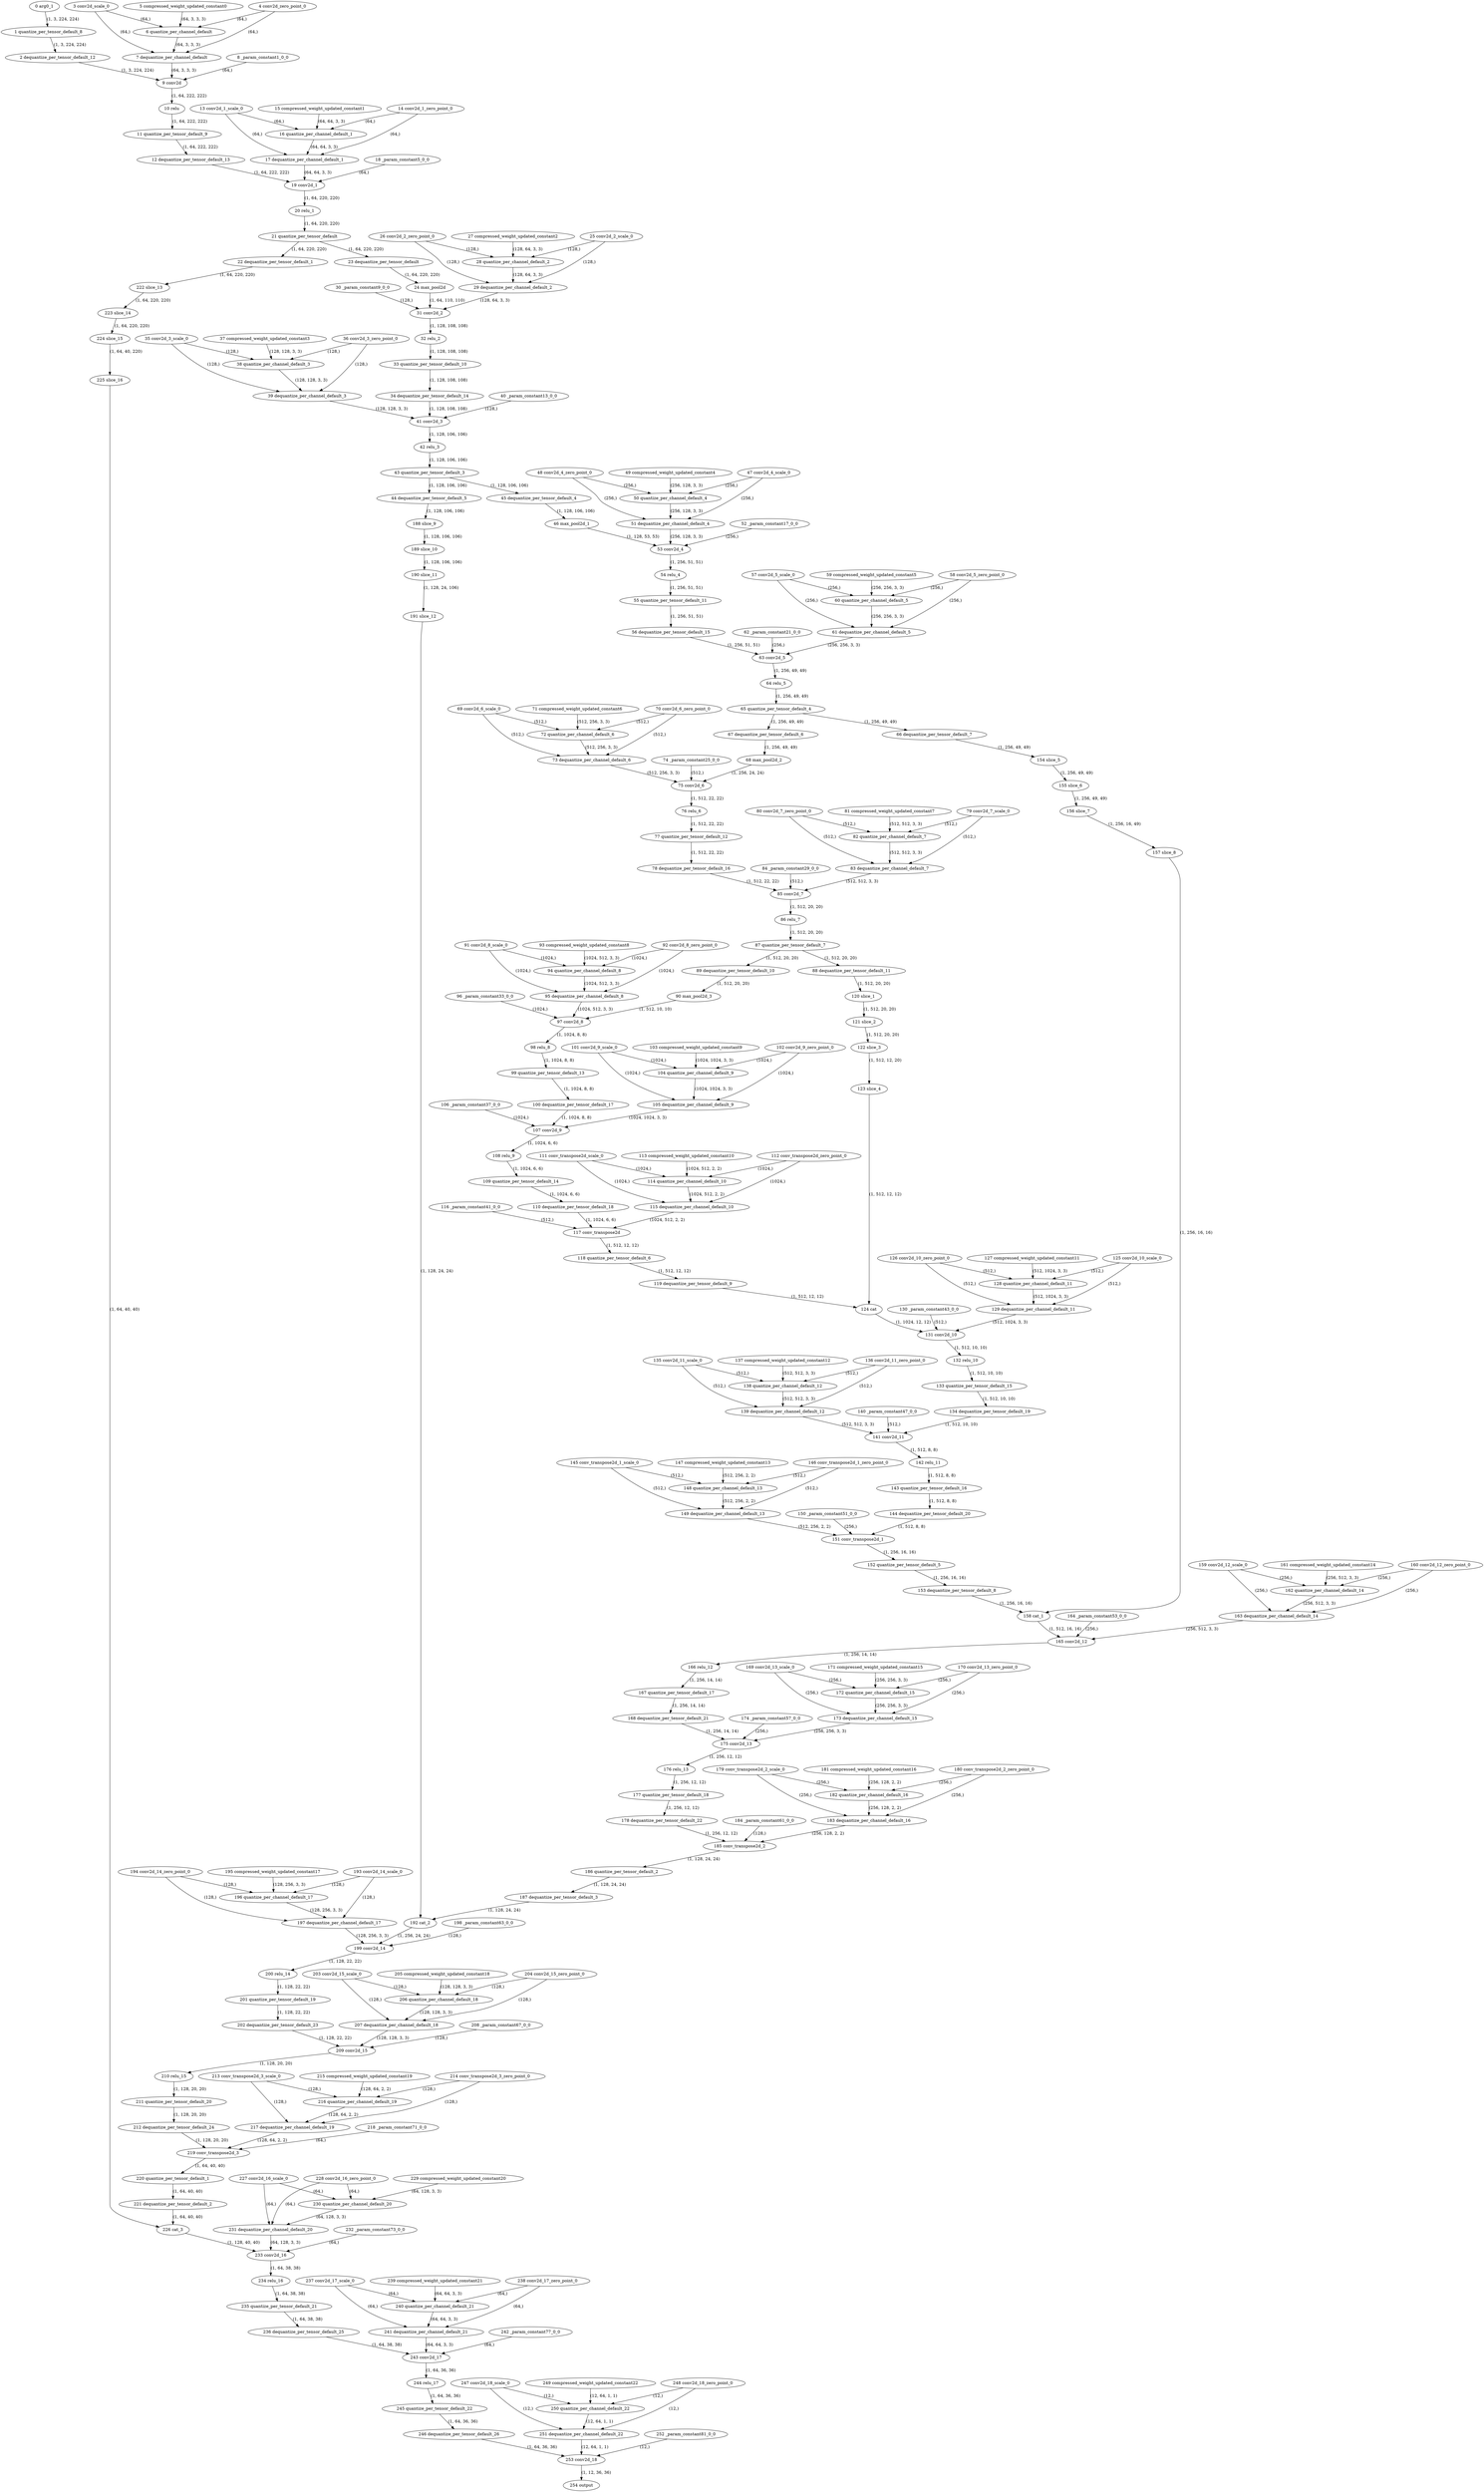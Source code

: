 strict digraph  {
"0 arg0_1" [id=0, type=input];
"1 quantize_per_tensor_default_8" [id=1, type=quantize_per_tensor];
"2 dequantize_per_tensor_default_12" [id=2, type=dequantize_per_tensor];
"3 conv2d_scale_0" [id=3, type=get_attr];
"4 conv2d_zero_point_0" [id=4, type=get_attr];
"5 compressed_weight_updated_constant0" [id=5, type=get_attr];
"6 quantize_per_channel_default" [id=6, type=quantize_per_channel];
"7 dequantize_per_channel_default" [id=7, type=dequantize_per_channel];
"8 _param_constant1_0_0" [id=8, type=get_attr];
"9 conv2d" [id=9, type=conv2d];
"10 relu" [id=10, type=relu];
"11 quantize_per_tensor_default_9" [id=11, type=quantize_per_tensor];
"12 dequantize_per_tensor_default_13" [id=12, type=dequantize_per_tensor];
"13 conv2d_1_scale_0" [id=13, type=get_attr];
"14 conv2d_1_zero_point_0" [id=14, type=get_attr];
"15 compressed_weight_updated_constant1" [id=15, type=get_attr];
"16 quantize_per_channel_default_1" [id=16, type=quantize_per_channel];
"17 dequantize_per_channel_default_1" [id=17, type=dequantize_per_channel];
"18 _param_constant5_0_0" [id=18, type=get_attr];
"19 conv2d_1" [id=19, type=conv2d];
"20 relu_1" [id=20, type=relu];
"21 quantize_per_tensor_default" [id=21, type=quantize_per_tensor];
"22 dequantize_per_tensor_default_1" [id=22, type=dequantize_per_tensor];
"23 dequantize_per_tensor_default" [id=23, type=dequantize_per_tensor];
"24 max_pool2d" [id=24, type=max_pool2d];
"25 conv2d_2_scale_0" [id=25, type=get_attr];
"26 conv2d_2_zero_point_0" [id=26, type=get_attr];
"27 compressed_weight_updated_constant2" [id=27, type=get_attr];
"28 quantize_per_channel_default_2" [id=28, type=quantize_per_channel];
"29 dequantize_per_channel_default_2" [id=29, type=dequantize_per_channel];
"30 _param_constant9_0_0" [id=30, type=get_attr];
"31 conv2d_2" [id=31, type=conv2d];
"32 relu_2" [id=32, type=relu];
"33 quantize_per_tensor_default_10" [id=33, type=quantize_per_tensor];
"34 dequantize_per_tensor_default_14" [id=34, type=dequantize_per_tensor];
"35 conv2d_3_scale_0" [id=35, type=get_attr];
"36 conv2d_3_zero_point_0" [id=36, type=get_attr];
"37 compressed_weight_updated_constant3" [id=37, type=get_attr];
"38 quantize_per_channel_default_3" [id=38, type=quantize_per_channel];
"39 dequantize_per_channel_default_3" [id=39, type=dequantize_per_channel];
"40 _param_constant13_0_0" [id=40, type=get_attr];
"41 conv2d_3" [id=41, type=conv2d];
"42 relu_3" [id=42, type=relu];
"43 quantize_per_tensor_default_3" [id=43, type=quantize_per_tensor];
"44 dequantize_per_tensor_default_5" [id=44, type=dequantize_per_tensor];
"45 dequantize_per_tensor_default_4" [id=45, type=dequantize_per_tensor];
"46 max_pool2d_1" [id=46, type=max_pool2d];
"47 conv2d_4_scale_0" [id=47, type=get_attr];
"48 conv2d_4_zero_point_0" [id=48, type=get_attr];
"49 compressed_weight_updated_constant4" [id=49, type=get_attr];
"50 quantize_per_channel_default_4" [id=50, type=quantize_per_channel];
"51 dequantize_per_channel_default_4" [id=51, type=dequantize_per_channel];
"52 _param_constant17_0_0" [id=52, type=get_attr];
"53 conv2d_4" [id=53, type=conv2d];
"54 relu_4" [id=54, type=relu];
"55 quantize_per_tensor_default_11" [id=55, type=quantize_per_tensor];
"56 dequantize_per_tensor_default_15" [id=56, type=dequantize_per_tensor];
"57 conv2d_5_scale_0" [id=57, type=get_attr];
"58 conv2d_5_zero_point_0" [id=58, type=get_attr];
"59 compressed_weight_updated_constant5" [id=59, type=get_attr];
"60 quantize_per_channel_default_5" [id=60, type=quantize_per_channel];
"61 dequantize_per_channel_default_5" [id=61, type=dequantize_per_channel];
"62 _param_constant21_0_0" [id=62, type=get_attr];
"63 conv2d_5" [id=63, type=conv2d];
"64 relu_5" [id=64, type=relu];
"65 quantize_per_tensor_default_4" [id=65, type=quantize_per_tensor];
"66 dequantize_per_tensor_default_7" [id=66, type=dequantize_per_tensor];
"67 dequantize_per_tensor_default_6" [id=67, type=dequantize_per_tensor];
"68 max_pool2d_2" [id=68, type=max_pool2d];
"69 conv2d_6_scale_0" [id=69, type=get_attr];
"70 conv2d_6_zero_point_0" [id=70, type=get_attr];
"71 compressed_weight_updated_constant6" [id=71, type=get_attr];
"72 quantize_per_channel_default_6" [id=72, type=quantize_per_channel];
"73 dequantize_per_channel_default_6" [id=73, type=dequantize_per_channel];
"74 _param_constant25_0_0" [id=74, type=get_attr];
"75 conv2d_6" [id=75, type=conv2d];
"76 relu_6" [id=76, type=relu];
"77 quantize_per_tensor_default_12" [id=77, type=quantize_per_tensor];
"78 dequantize_per_tensor_default_16" [id=78, type=dequantize_per_tensor];
"79 conv2d_7_scale_0" [id=79, type=get_attr];
"80 conv2d_7_zero_point_0" [id=80, type=get_attr];
"81 compressed_weight_updated_constant7" [id=81, type=get_attr];
"82 quantize_per_channel_default_7" [id=82, type=quantize_per_channel];
"83 dequantize_per_channel_default_7" [id=83, type=dequantize_per_channel];
"84 _param_constant29_0_0" [id=84, type=get_attr];
"85 conv2d_7" [id=85, type=conv2d];
"86 relu_7" [id=86, type=relu];
"87 quantize_per_tensor_default_7" [id=87, type=quantize_per_tensor];
"88 dequantize_per_tensor_default_11" [id=88, type=dequantize_per_tensor];
"89 dequantize_per_tensor_default_10" [id=89, type=dequantize_per_tensor];
"90 max_pool2d_3" [id=90, type=max_pool2d];
"91 conv2d_8_scale_0" [id=91, type=get_attr];
"92 conv2d_8_zero_point_0" [id=92, type=get_attr];
"93 compressed_weight_updated_constant8" [id=93, type=get_attr];
"94 quantize_per_channel_default_8" [id=94, type=quantize_per_channel];
"95 dequantize_per_channel_default_8" [id=95, type=dequantize_per_channel];
"96 _param_constant33_0_0" [id=96, type=get_attr];
"97 conv2d_8" [id=97, type=conv2d];
"98 relu_8" [id=98, type=relu];
"99 quantize_per_tensor_default_13" [id=99, type=quantize_per_tensor];
"100 dequantize_per_tensor_default_17" [id=100, type=dequantize_per_tensor];
"101 conv2d_9_scale_0" [id=101, type=get_attr];
"102 conv2d_9_zero_point_0" [id=102, type=get_attr];
"103 compressed_weight_updated_constant9" [id=103, type=get_attr];
"104 quantize_per_channel_default_9" [id=104, type=quantize_per_channel];
"105 dequantize_per_channel_default_9" [id=105, type=dequantize_per_channel];
"106 _param_constant37_0_0" [id=106, type=get_attr];
"107 conv2d_9" [id=107, type=conv2d];
"108 relu_9" [id=108, type=relu];
"109 quantize_per_tensor_default_14" [id=109, type=quantize_per_tensor];
"110 dequantize_per_tensor_default_18" [id=110, type=dequantize_per_tensor];
"111 conv_transpose2d_scale_0" [id=111, type=get_attr];
"112 conv_transpose2d_zero_point_0" [id=112, type=get_attr];
"113 compressed_weight_updated_constant10" [id=113, type=get_attr];
"114 quantize_per_channel_default_10" [id=114, type=quantize_per_channel];
"115 dequantize_per_channel_default_10" [id=115, type=dequantize_per_channel];
"116 _param_constant41_0_0" [id=116, type=get_attr];
"117 conv_transpose2d" [id=117, type=conv_transpose2d];
"118 quantize_per_tensor_default_6" [id=118, type=quantize_per_tensor];
"119 dequantize_per_tensor_default_9" [id=119, type=dequantize_per_tensor];
"120 slice_1" [id=120, type=slice];
"121 slice_2" [id=121, type=slice];
"122 slice_3" [id=122, type=slice];
"123 slice_4" [id=123, type=slice];
"124 cat" [id=124, type=cat];
"125 conv2d_10_scale_0" [id=125, type=get_attr];
"126 conv2d_10_zero_point_0" [id=126, type=get_attr];
"127 compressed_weight_updated_constant11" [id=127, type=get_attr];
"128 quantize_per_channel_default_11" [id=128, type=quantize_per_channel];
"129 dequantize_per_channel_default_11" [id=129, type=dequantize_per_channel];
"130 _param_constant43_0_0" [id=130, type=get_attr];
"131 conv2d_10" [id=131, type=conv2d];
"132 relu_10" [id=132, type=relu];
"133 quantize_per_tensor_default_15" [id=133, type=quantize_per_tensor];
"134 dequantize_per_tensor_default_19" [id=134, type=dequantize_per_tensor];
"135 conv2d_11_scale_0" [id=135, type=get_attr];
"136 conv2d_11_zero_point_0" [id=136, type=get_attr];
"137 compressed_weight_updated_constant12" [id=137, type=get_attr];
"138 quantize_per_channel_default_12" [id=138, type=quantize_per_channel];
"139 dequantize_per_channel_default_12" [id=139, type=dequantize_per_channel];
"140 _param_constant47_0_0" [id=140, type=get_attr];
"141 conv2d_11" [id=141, type=conv2d];
"142 relu_11" [id=142, type=relu];
"143 quantize_per_tensor_default_16" [id=143, type=quantize_per_tensor];
"144 dequantize_per_tensor_default_20" [id=144, type=dequantize_per_tensor];
"145 conv_transpose2d_1_scale_0" [id=145, type=get_attr];
"146 conv_transpose2d_1_zero_point_0" [id=146, type=get_attr];
"147 compressed_weight_updated_constant13" [id=147, type=get_attr];
"148 quantize_per_channel_default_13" [id=148, type=quantize_per_channel];
"149 dequantize_per_channel_default_13" [id=149, type=dequantize_per_channel];
"150 _param_constant51_0_0" [id=150, type=get_attr];
"151 conv_transpose2d_1" [id=151, type=conv_transpose2d];
"152 quantize_per_tensor_default_5" [id=152, type=quantize_per_tensor];
"153 dequantize_per_tensor_default_8" [id=153, type=dequantize_per_tensor];
"154 slice_5" [id=154, type=slice];
"155 slice_6" [id=155, type=slice];
"156 slice_7" [id=156, type=slice];
"157 slice_8" [id=157, type=slice];
"158 cat_1" [id=158, type=cat];
"159 conv2d_12_scale_0" [id=159, type=get_attr];
"160 conv2d_12_zero_point_0" [id=160, type=get_attr];
"161 compressed_weight_updated_constant14" [id=161, type=get_attr];
"162 quantize_per_channel_default_14" [id=162, type=quantize_per_channel];
"163 dequantize_per_channel_default_14" [id=163, type=dequantize_per_channel];
"164 _param_constant53_0_0" [id=164, type=get_attr];
"165 conv2d_12" [id=165, type=conv2d];
"166 relu_12" [id=166, type=relu];
"167 quantize_per_tensor_default_17" [id=167, type=quantize_per_tensor];
"168 dequantize_per_tensor_default_21" [id=168, type=dequantize_per_tensor];
"169 conv2d_13_scale_0" [id=169, type=get_attr];
"170 conv2d_13_zero_point_0" [id=170, type=get_attr];
"171 compressed_weight_updated_constant15" [id=171, type=get_attr];
"172 quantize_per_channel_default_15" [id=172, type=quantize_per_channel];
"173 dequantize_per_channel_default_15" [id=173, type=dequantize_per_channel];
"174 _param_constant57_0_0" [id=174, type=get_attr];
"175 conv2d_13" [id=175, type=conv2d];
"176 relu_13" [id=176, type=relu];
"177 quantize_per_tensor_default_18" [id=177, type=quantize_per_tensor];
"178 dequantize_per_tensor_default_22" [id=178, type=dequantize_per_tensor];
"179 conv_transpose2d_2_scale_0" [id=179, type=get_attr];
"180 conv_transpose2d_2_zero_point_0" [id=180, type=get_attr];
"181 compressed_weight_updated_constant16" [id=181, type=get_attr];
"182 quantize_per_channel_default_16" [id=182, type=quantize_per_channel];
"183 dequantize_per_channel_default_16" [id=183, type=dequantize_per_channel];
"184 _param_constant61_0_0" [id=184, type=get_attr];
"185 conv_transpose2d_2" [id=185, type=conv_transpose2d];
"186 quantize_per_tensor_default_2" [id=186, type=quantize_per_tensor];
"187 dequantize_per_tensor_default_3" [id=187, type=dequantize_per_tensor];
"188 slice_9" [id=188, type=slice];
"189 slice_10" [id=189, type=slice];
"190 slice_11" [id=190, type=slice];
"191 slice_12" [id=191, type=slice];
"192 cat_2" [id=192, type=cat];
"193 conv2d_14_scale_0" [id=193, type=get_attr];
"194 conv2d_14_zero_point_0" [id=194, type=get_attr];
"195 compressed_weight_updated_constant17" [id=195, type=get_attr];
"196 quantize_per_channel_default_17" [id=196, type=quantize_per_channel];
"197 dequantize_per_channel_default_17" [id=197, type=dequantize_per_channel];
"198 _param_constant63_0_0" [id=198, type=get_attr];
"199 conv2d_14" [id=199, type=conv2d];
"200 relu_14" [id=200, type=relu];
"201 quantize_per_tensor_default_19" [id=201, type=quantize_per_tensor];
"202 dequantize_per_tensor_default_23" [id=202, type=dequantize_per_tensor];
"203 conv2d_15_scale_0" [id=203, type=get_attr];
"204 conv2d_15_zero_point_0" [id=204, type=get_attr];
"205 compressed_weight_updated_constant18" [id=205, type=get_attr];
"206 quantize_per_channel_default_18" [id=206, type=quantize_per_channel];
"207 dequantize_per_channel_default_18" [id=207, type=dequantize_per_channel];
"208 _param_constant67_0_0" [id=208, type=get_attr];
"209 conv2d_15" [id=209, type=conv2d];
"210 relu_15" [id=210, type=relu];
"211 quantize_per_tensor_default_20" [id=211, type=quantize_per_tensor];
"212 dequantize_per_tensor_default_24" [id=212, type=dequantize_per_tensor];
"213 conv_transpose2d_3_scale_0" [id=213, type=get_attr];
"214 conv_transpose2d_3_zero_point_0" [id=214, type=get_attr];
"215 compressed_weight_updated_constant19" [id=215, type=get_attr];
"216 quantize_per_channel_default_19" [id=216, type=quantize_per_channel];
"217 dequantize_per_channel_default_19" [id=217, type=dequantize_per_channel];
"218 _param_constant71_0_0" [id=218, type=get_attr];
"219 conv_transpose2d_3" [id=219, type=conv_transpose2d];
"220 quantize_per_tensor_default_1" [id=220, type=quantize_per_tensor];
"221 dequantize_per_tensor_default_2" [id=221, type=dequantize_per_tensor];
"222 slice_13" [id=222, type=slice];
"223 slice_14" [id=223, type=slice];
"224 slice_15" [id=224, type=slice];
"225 slice_16" [id=225, type=slice];
"226 cat_3" [id=226, type=cat];
"227 conv2d_16_scale_0" [id=227, type=get_attr];
"228 conv2d_16_zero_point_0" [id=228, type=get_attr];
"229 compressed_weight_updated_constant20" [id=229, type=get_attr];
"230 quantize_per_channel_default_20" [id=230, type=quantize_per_channel];
"231 dequantize_per_channel_default_20" [id=231, type=dequantize_per_channel];
"232 _param_constant73_0_0" [id=232, type=get_attr];
"233 conv2d_16" [id=233, type=conv2d];
"234 relu_16" [id=234, type=relu];
"235 quantize_per_tensor_default_21" [id=235, type=quantize_per_tensor];
"236 dequantize_per_tensor_default_25" [id=236, type=dequantize_per_tensor];
"237 conv2d_17_scale_0" [id=237, type=get_attr];
"238 conv2d_17_zero_point_0" [id=238, type=get_attr];
"239 compressed_weight_updated_constant21" [id=239, type=get_attr];
"240 quantize_per_channel_default_21" [id=240, type=quantize_per_channel];
"241 dequantize_per_channel_default_21" [id=241, type=dequantize_per_channel];
"242 _param_constant77_0_0" [id=242, type=get_attr];
"243 conv2d_17" [id=243, type=conv2d];
"244 relu_17" [id=244, type=relu];
"245 quantize_per_tensor_default_22" [id=245, type=quantize_per_tensor];
"246 dequantize_per_tensor_default_26" [id=246, type=dequantize_per_tensor];
"247 conv2d_18_scale_0" [id=247, type=get_attr];
"248 conv2d_18_zero_point_0" [id=248, type=get_attr];
"249 compressed_weight_updated_constant22" [id=249, type=get_attr];
"250 quantize_per_channel_default_22" [id=250, type=quantize_per_channel];
"251 dequantize_per_channel_default_22" [id=251, type=dequantize_per_channel];
"252 _param_constant81_0_0" [id=252, type=get_attr];
"253 conv2d_18" [id=253, type=conv2d];
"254 output" [id=254, type=output];
"0 arg0_1" -> "1 quantize_per_tensor_default_8"  [label="(1, 3, 224, 224)", style=solid];
"1 quantize_per_tensor_default_8" -> "2 dequantize_per_tensor_default_12"  [label="(1, 3, 224, 224)", style=solid];
"2 dequantize_per_tensor_default_12" -> "9 conv2d"  [label="(1, 3, 224, 224)", style=solid];
"3 conv2d_scale_0" -> "6 quantize_per_channel_default"  [label="(64,)", style=solid];
"3 conv2d_scale_0" -> "7 dequantize_per_channel_default"  [label="(64,)", style=solid];
"4 conv2d_zero_point_0" -> "6 quantize_per_channel_default"  [label="(64,)", style=solid];
"4 conv2d_zero_point_0" -> "7 dequantize_per_channel_default"  [label="(64,)", style=solid];
"5 compressed_weight_updated_constant0" -> "6 quantize_per_channel_default"  [label="(64, 3, 3, 3)", style=solid];
"6 quantize_per_channel_default" -> "7 dequantize_per_channel_default"  [label="(64, 3, 3, 3)", style=solid];
"7 dequantize_per_channel_default" -> "9 conv2d"  [label="(64, 3, 3, 3)", style=solid];
"8 _param_constant1_0_0" -> "9 conv2d"  [label="(64,)", style=solid];
"9 conv2d" -> "10 relu"  [label="(1, 64, 222, 222)", style=solid];
"10 relu" -> "11 quantize_per_tensor_default_9"  [label="(1, 64, 222, 222)", style=solid];
"11 quantize_per_tensor_default_9" -> "12 dequantize_per_tensor_default_13"  [label="(1, 64, 222, 222)", style=solid];
"12 dequantize_per_tensor_default_13" -> "19 conv2d_1"  [label="(1, 64, 222, 222)", style=solid];
"13 conv2d_1_scale_0" -> "16 quantize_per_channel_default_1"  [label="(64,)", style=solid];
"13 conv2d_1_scale_0" -> "17 dequantize_per_channel_default_1"  [label="(64,)", style=solid];
"14 conv2d_1_zero_point_0" -> "16 quantize_per_channel_default_1"  [label="(64,)", style=solid];
"14 conv2d_1_zero_point_0" -> "17 dequantize_per_channel_default_1"  [label="(64,)", style=solid];
"15 compressed_weight_updated_constant1" -> "16 quantize_per_channel_default_1"  [label="(64, 64, 3, 3)", style=solid];
"16 quantize_per_channel_default_1" -> "17 dequantize_per_channel_default_1"  [label="(64, 64, 3, 3)", style=solid];
"17 dequantize_per_channel_default_1" -> "19 conv2d_1"  [label="(64, 64, 3, 3)", style=solid];
"18 _param_constant5_0_0" -> "19 conv2d_1"  [label="(64,)", style=solid];
"19 conv2d_1" -> "20 relu_1"  [label="(1, 64, 220, 220)", style=solid];
"20 relu_1" -> "21 quantize_per_tensor_default"  [label="(1, 64, 220, 220)", style=solid];
"21 quantize_per_tensor_default" -> "22 dequantize_per_tensor_default_1"  [label="(1, 64, 220, 220)", style=solid];
"21 quantize_per_tensor_default" -> "23 dequantize_per_tensor_default"  [label="(1, 64, 220, 220)", style=solid];
"22 dequantize_per_tensor_default_1" -> "222 slice_13"  [label="(1, 64, 220, 220)", style=solid];
"23 dequantize_per_tensor_default" -> "24 max_pool2d"  [label="(1, 64, 220, 220)", style=solid];
"24 max_pool2d" -> "31 conv2d_2"  [label="(1, 64, 110, 110)", style=solid];
"25 conv2d_2_scale_0" -> "28 quantize_per_channel_default_2"  [label="(128,)", style=solid];
"25 conv2d_2_scale_0" -> "29 dequantize_per_channel_default_2"  [label="(128,)", style=solid];
"26 conv2d_2_zero_point_0" -> "28 quantize_per_channel_default_2"  [label="(128,)", style=solid];
"26 conv2d_2_zero_point_0" -> "29 dequantize_per_channel_default_2"  [label="(128,)", style=solid];
"27 compressed_weight_updated_constant2" -> "28 quantize_per_channel_default_2"  [label="(128, 64, 3, 3)", style=solid];
"28 quantize_per_channel_default_2" -> "29 dequantize_per_channel_default_2"  [label="(128, 64, 3, 3)", style=solid];
"29 dequantize_per_channel_default_2" -> "31 conv2d_2"  [label="(128, 64, 3, 3)", style=solid];
"30 _param_constant9_0_0" -> "31 conv2d_2"  [label="(128,)", style=solid];
"31 conv2d_2" -> "32 relu_2"  [label="(1, 128, 108, 108)", style=solid];
"32 relu_2" -> "33 quantize_per_tensor_default_10"  [label="(1, 128, 108, 108)", style=solid];
"33 quantize_per_tensor_default_10" -> "34 dequantize_per_tensor_default_14"  [label="(1, 128, 108, 108)", style=solid];
"34 dequantize_per_tensor_default_14" -> "41 conv2d_3"  [label="(1, 128, 108, 108)", style=solid];
"35 conv2d_3_scale_0" -> "38 quantize_per_channel_default_3"  [label="(128,)", style=solid];
"35 conv2d_3_scale_0" -> "39 dequantize_per_channel_default_3"  [label="(128,)", style=solid];
"36 conv2d_3_zero_point_0" -> "38 quantize_per_channel_default_3"  [label="(128,)", style=solid];
"36 conv2d_3_zero_point_0" -> "39 dequantize_per_channel_default_3"  [label="(128,)", style=solid];
"37 compressed_weight_updated_constant3" -> "38 quantize_per_channel_default_3"  [label="(128, 128, 3, 3)", style=solid];
"38 quantize_per_channel_default_3" -> "39 dequantize_per_channel_default_3"  [label="(128, 128, 3, 3)", style=solid];
"39 dequantize_per_channel_default_3" -> "41 conv2d_3"  [label="(128, 128, 3, 3)", style=solid];
"40 _param_constant13_0_0" -> "41 conv2d_3"  [label="(128,)", style=solid];
"41 conv2d_3" -> "42 relu_3"  [label="(1, 128, 106, 106)", style=solid];
"42 relu_3" -> "43 quantize_per_tensor_default_3"  [label="(1, 128, 106, 106)", style=solid];
"43 quantize_per_tensor_default_3" -> "44 dequantize_per_tensor_default_5"  [label="(1, 128, 106, 106)", style=solid];
"43 quantize_per_tensor_default_3" -> "45 dequantize_per_tensor_default_4"  [label="(1, 128, 106, 106)", style=solid];
"44 dequantize_per_tensor_default_5" -> "188 slice_9"  [label="(1, 128, 106, 106)", style=solid];
"45 dequantize_per_tensor_default_4" -> "46 max_pool2d_1"  [label="(1, 128, 106, 106)", style=solid];
"46 max_pool2d_1" -> "53 conv2d_4"  [label="(1, 128, 53, 53)", style=solid];
"47 conv2d_4_scale_0" -> "50 quantize_per_channel_default_4"  [label="(256,)", style=solid];
"47 conv2d_4_scale_0" -> "51 dequantize_per_channel_default_4"  [label="(256,)", style=solid];
"48 conv2d_4_zero_point_0" -> "50 quantize_per_channel_default_4"  [label="(256,)", style=solid];
"48 conv2d_4_zero_point_0" -> "51 dequantize_per_channel_default_4"  [label="(256,)", style=solid];
"49 compressed_weight_updated_constant4" -> "50 quantize_per_channel_default_4"  [label="(256, 128, 3, 3)", style=solid];
"50 quantize_per_channel_default_4" -> "51 dequantize_per_channel_default_4"  [label="(256, 128, 3, 3)", style=solid];
"51 dequantize_per_channel_default_4" -> "53 conv2d_4"  [label="(256, 128, 3, 3)", style=solid];
"52 _param_constant17_0_0" -> "53 conv2d_4"  [label="(256,)", style=solid];
"53 conv2d_4" -> "54 relu_4"  [label="(1, 256, 51, 51)", style=solid];
"54 relu_4" -> "55 quantize_per_tensor_default_11"  [label="(1, 256, 51, 51)", style=solid];
"55 quantize_per_tensor_default_11" -> "56 dequantize_per_tensor_default_15"  [label="(1, 256, 51, 51)", style=solid];
"56 dequantize_per_tensor_default_15" -> "63 conv2d_5"  [label="(1, 256, 51, 51)", style=solid];
"57 conv2d_5_scale_0" -> "60 quantize_per_channel_default_5"  [label="(256,)", style=solid];
"57 conv2d_5_scale_0" -> "61 dequantize_per_channel_default_5"  [label="(256,)", style=solid];
"58 conv2d_5_zero_point_0" -> "60 quantize_per_channel_default_5"  [label="(256,)", style=solid];
"58 conv2d_5_zero_point_0" -> "61 dequantize_per_channel_default_5"  [label="(256,)", style=solid];
"59 compressed_weight_updated_constant5" -> "60 quantize_per_channel_default_5"  [label="(256, 256, 3, 3)", style=solid];
"60 quantize_per_channel_default_5" -> "61 dequantize_per_channel_default_5"  [label="(256, 256, 3, 3)", style=solid];
"61 dequantize_per_channel_default_5" -> "63 conv2d_5"  [label="(256, 256, 3, 3)", style=solid];
"62 _param_constant21_0_0" -> "63 conv2d_5"  [label="(256,)", style=solid];
"63 conv2d_5" -> "64 relu_5"  [label="(1, 256, 49, 49)", style=solid];
"64 relu_5" -> "65 quantize_per_tensor_default_4"  [label="(1, 256, 49, 49)", style=solid];
"65 quantize_per_tensor_default_4" -> "66 dequantize_per_tensor_default_7"  [label="(1, 256, 49, 49)", style=solid];
"65 quantize_per_tensor_default_4" -> "67 dequantize_per_tensor_default_6"  [label="(1, 256, 49, 49)", style=solid];
"66 dequantize_per_tensor_default_7" -> "154 slice_5"  [label="(1, 256, 49, 49)", style=solid];
"67 dequantize_per_tensor_default_6" -> "68 max_pool2d_2"  [label="(1, 256, 49, 49)", style=solid];
"68 max_pool2d_2" -> "75 conv2d_6"  [label="(1, 256, 24, 24)", style=solid];
"69 conv2d_6_scale_0" -> "72 quantize_per_channel_default_6"  [label="(512,)", style=solid];
"69 conv2d_6_scale_0" -> "73 dequantize_per_channel_default_6"  [label="(512,)", style=solid];
"70 conv2d_6_zero_point_0" -> "72 quantize_per_channel_default_6"  [label="(512,)", style=solid];
"70 conv2d_6_zero_point_0" -> "73 dequantize_per_channel_default_6"  [label="(512,)", style=solid];
"71 compressed_weight_updated_constant6" -> "72 quantize_per_channel_default_6"  [label="(512, 256, 3, 3)", style=solid];
"72 quantize_per_channel_default_6" -> "73 dequantize_per_channel_default_6"  [label="(512, 256, 3, 3)", style=solid];
"73 dequantize_per_channel_default_6" -> "75 conv2d_6"  [label="(512, 256, 3, 3)", style=solid];
"74 _param_constant25_0_0" -> "75 conv2d_6"  [label="(512,)", style=solid];
"75 conv2d_6" -> "76 relu_6"  [label="(1, 512, 22, 22)", style=solid];
"76 relu_6" -> "77 quantize_per_tensor_default_12"  [label="(1, 512, 22, 22)", style=solid];
"77 quantize_per_tensor_default_12" -> "78 dequantize_per_tensor_default_16"  [label="(1, 512, 22, 22)", style=solid];
"78 dequantize_per_tensor_default_16" -> "85 conv2d_7"  [label="(1, 512, 22, 22)", style=solid];
"79 conv2d_7_scale_0" -> "82 quantize_per_channel_default_7"  [label="(512,)", style=solid];
"79 conv2d_7_scale_0" -> "83 dequantize_per_channel_default_7"  [label="(512,)", style=solid];
"80 conv2d_7_zero_point_0" -> "82 quantize_per_channel_default_7"  [label="(512,)", style=solid];
"80 conv2d_7_zero_point_0" -> "83 dequantize_per_channel_default_7"  [label="(512,)", style=solid];
"81 compressed_weight_updated_constant7" -> "82 quantize_per_channel_default_7"  [label="(512, 512, 3, 3)", style=solid];
"82 quantize_per_channel_default_7" -> "83 dequantize_per_channel_default_7"  [label="(512, 512, 3, 3)", style=solid];
"83 dequantize_per_channel_default_7" -> "85 conv2d_7"  [label="(512, 512, 3, 3)", style=solid];
"84 _param_constant29_0_0" -> "85 conv2d_7"  [label="(512,)", style=solid];
"85 conv2d_7" -> "86 relu_7"  [label="(1, 512, 20, 20)", style=solid];
"86 relu_7" -> "87 quantize_per_tensor_default_7"  [label="(1, 512, 20, 20)", style=solid];
"87 quantize_per_tensor_default_7" -> "88 dequantize_per_tensor_default_11"  [label="(1, 512, 20, 20)", style=solid];
"87 quantize_per_tensor_default_7" -> "89 dequantize_per_tensor_default_10"  [label="(1, 512, 20, 20)", style=solid];
"88 dequantize_per_tensor_default_11" -> "120 slice_1"  [label="(1, 512, 20, 20)", style=solid];
"89 dequantize_per_tensor_default_10" -> "90 max_pool2d_3"  [label="(1, 512, 20, 20)", style=solid];
"90 max_pool2d_3" -> "97 conv2d_8"  [label="(1, 512, 10, 10)", style=solid];
"91 conv2d_8_scale_0" -> "94 quantize_per_channel_default_8"  [label="(1024,)", style=solid];
"91 conv2d_8_scale_0" -> "95 dequantize_per_channel_default_8"  [label="(1024,)", style=solid];
"92 conv2d_8_zero_point_0" -> "94 quantize_per_channel_default_8"  [label="(1024,)", style=solid];
"92 conv2d_8_zero_point_0" -> "95 dequantize_per_channel_default_8"  [label="(1024,)", style=solid];
"93 compressed_weight_updated_constant8" -> "94 quantize_per_channel_default_8"  [label="(1024, 512, 3, 3)", style=solid];
"94 quantize_per_channel_default_8" -> "95 dequantize_per_channel_default_8"  [label="(1024, 512, 3, 3)", style=solid];
"95 dequantize_per_channel_default_8" -> "97 conv2d_8"  [label="(1024, 512, 3, 3)", style=solid];
"96 _param_constant33_0_0" -> "97 conv2d_8"  [label="(1024,)", style=solid];
"97 conv2d_8" -> "98 relu_8"  [label="(1, 1024, 8, 8)", style=solid];
"98 relu_8" -> "99 quantize_per_tensor_default_13"  [label="(1, 1024, 8, 8)", style=solid];
"99 quantize_per_tensor_default_13" -> "100 dequantize_per_tensor_default_17"  [label="(1, 1024, 8, 8)", style=solid];
"100 dequantize_per_tensor_default_17" -> "107 conv2d_9"  [label="(1, 1024, 8, 8)", style=solid];
"101 conv2d_9_scale_0" -> "104 quantize_per_channel_default_9"  [label="(1024,)", style=solid];
"101 conv2d_9_scale_0" -> "105 dequantize_per_channel_default_9"  [label="(1024,)", style=solid];
"102 conv2d_9_zero_point_0" -> "104 quantize_per_channel_default_9"  [label="(1024,)", style=solid];
"102 conv2d_9_zero_point_0" -> "105 dequantize_per_channel_default_9"  [label="(1024,)", style=solid];
"103 compressed_weight_updated_constant9" -> "104 quantize_per_channel_default_9"  [label="(1024, 1024, 3, 3)", style=solid];
"104 quantize_per_channel_default_9" -> "105 dequantize_per_channel_default_9"  [label="(1024, 1024, 3, 3)", style=solid];
"105 dequantize_per_channel_default_9" -> "107 conv2d_9"  [label="(1024, 1024, 3, 3)", style=solid];
"106 _param_constant37_0_0" -> "107 conv2d_9"  [label="(1024,)", style=solid];
"107 conv2d_9" -> "108 relu_9"  [label="(1, 1024, 6, 6)", style=solid];
"108 relu_9" -> "109 quantize_per_tensor_default_14"  [label="(1, 1024, 6, 6)", style=solid];
"109 quantize_per_tensor_default_14" -> "110 dequantize_per_tensor_default_18"  [label="(1, 1024, 6, 6)", style=solid];
"110 dequantize_per_tensor_default_18" -> "117 conv_transpose2d"  [label="(1, 1024, 6, 6)", style=solid];
"111 conv_transpose2d_scale_0" -> "114 quantize_per_channel_default_10"  [label="(1024,)", style=solid];
"111 conv_transpose2d_scale_0" -> "115 dequantize_per_channel_default_10"  [label="(1024,)", style=solid];
"112 conv_transpose2d_zero_point_0" -> "114 quantize_per_channel_default_10"  [label="(1024,)", style=solid];
"112 conv_transpose2d_zero_point_0" -> "115 dequantize_per_channel_default_10"  [label="(1024,)", style=solid];
"113 compressed_weight_updated_constant10" -> "114 quantize_per_channel_default_10"  [label="(1024, 512, 2, 2)", style=solid];
"114 quantize_per_channel_default_10" -> "115 dequantize_per_channel_default_10"  [label="(1024, 512, 2, 2)", style=solid];
"115 dequantize_per_channel_default_10" -> "117 conv_transpose2d"  [label="(1024, 512, 2, 2)", style=solid];
"116 _param_constant41_0_0" -> "117 conv_transpose2d"  [label="(512,)", style=solid];
"117 conv_transpose2d" -> "118 quantize_per_tensor_default_6"  [label="(1, 512, 12, 12)", style=solid];
"118 quantize_per_tensor_default_6" -> "119 dequantize_per_tensor_default_9"  [label="(1, 512, 12, 12)", style=solid];
"119 dequantize_per_tensor_default_9" -> "124 cat"  [label="(1, 512, 12, 12)", style=solid];
"120 slice_1" -> "121 slice_2"  [label="(1, 512, 20, 20)", style=solid];
"121 slice_2" -> "122 slice_3"  [label="(1, 512, 20, 20)", style=solid];
"122 slice_3" -> "123 slice_4"  [label="(1, 512, 12, 20)", style=solid];
"123 slice_4" -> "124 cat"  [label="(1, 512, 12, 12)", style=solid];
"124 cat" -> "131 conv2d_10"  [label="(1, 1024, 12, 12)", style=solid];
"125 conv2d_10_scale_0" -> "128 quantize_per_channel_default_11"  [label="(512,)", style=solid];
"125 conv2d_10_scale_0" -> "129 dequantize_per_channel_default_11"  [label="(512,)", style=solid];
"126 conv2d_10_zero_point_0" -> "128 quantize_per_channel_default_11"  [label="(512,)", style=solid];
"126 conv2d_10_zero_point_0" -> "129 dequantize_per_channel_default_11"  [label="(512,)", style=solid];
"127 compressed_weight_updated_constant11" -> "128 quantize_per_channel_default_11"  [label="(512, 1024, 3, 3)", style=solid];
"128 quantize_per_channel_default_11" -> "129 dequantize_per_channel_default_11"  [label="(512, 1024, 3, 3)", style=solid];
"129 dequantize_per_channel_default_11" -> "131 conv2d_10"  [label="(512, 1024, 3, 3)", style=solid];
"130 _param_constant43_0_0" -> "131 conv2d_10"  [label="(512,)", style=solid];
"131 conv2d_10" -> "132 relu_10"  [label="(1, 512, 10, 10)", style=solid];
"132 relu_10" -> "133 quantize_per_tensor_default_15"  [label="(1, 512, 10, 10)", style=solid];
"133 quantize_per_tensor_default_15" -> "134 dequantize_per_tensor_default_19"  [label="(1, 512, 10, 10)", style=solid];
"134 dequantize_per_tensor_default_19" -> "141 conv2d_11"  [label="(1, 512, 10, 10)", style=solid];
"135 conv2d_11_scale_0" -> "138 quantize_per_channel_default_12"  [label="(512,)", style=solid];
"135 conv2d_11_scale_0" -> "139 dequantize_per_channel_default_12"  [label="(512,)", style=solid];
"136 conv2d_11_zero_point_0" -> "138 quantize_per_channel_default_12"  [label="(512,)", style=solid];
"136 conv2d_11_zero_point_0" -> "139 dequantize_per_channel_default_12"  [label="(512,)", style=solid];
"137 compressed_weight_updated_constant12" -> "138 quantize_per_channel_default_12"  [label="(512, 512, 3, 3)", style=solid];
"138 quantize_per_channel_default_12" -> "139 dequantize_per_channel_default_12"  [label="(512, 512, 3, 3)", style=solid];
"139 dequantize_per_channel_default_12" -> "141 conv2d_11"  [label="(512, 512, 3, 3)", style=solid];
"140 _param_constant47_0_0" -> "141 conv2d_11"  [label="(512,)", style=solid];
"141 conv2d_11" -> "142 relu_11"  [label="(1, 512, 8, 8)", style=solid];
"142 relu_11" -> "143 quantize_per_tensor_default_16"  [label="(1, 512, 8, 8)", style=solid];
"143 quantize_per_tensor_default_16" -> "144 dequantize_per_tensor_default_20"  [label="(1, 512, 8, 8)", style=solid];
"144 dequantize_per_tensor_default_20" -> "151 conv_transpose2d_1"  [label="(1, 512, 8, 8)", style=solid];
"145 conv_transpose2d_1_scale_0" -> "148 quantize_per_channel_default_13"  [label="(512,)", style=solid];
"145 conv_transpose2d_1_scale_0" -> "149 dequantize_per_channel_default_13"  [label="(512,)", style=solid];
"146 conv_transpose2d_1_zero_point_0" -> "148 quantize_per_channel_default_13"  [label="(512,)", style=solid];
"146 conv_transpose2d_1_zero_point_0" -> "149 dequantize_per_channel_default_13"  [label="(512,)", style=solid];
"147 compressed_weight_updated_constant13" -> "148 quantize_per_channel_default_13"  [label="(512, 256, 2, 2)", style=solid];
"148 quantize_per_channel_default_13" -> "149 dequantize_per_channel_default_13"  [label="(512, 256, 2, 2)", style=solid];
"149 dequantize_per_channel_default_13" -> "151 conv_transpose2d_1"  [label="(512, 256, 2, 2)", style=solid];
"150 _param_constant51_0_0" -> "151 conv_transpose2d_1"  [label="(256,)", style=solid];
"151 conv_transpose2d_1" -> "152 quantize_per_tensor_default_5"  [label="(1, 256, 16, 16)", style=solid];
"152 quantize_per_tensor_default_5" -> "153 dequantize_per_tensor_default_8"  [label="(1, 256, 16, 16)", style=solid];
"153 dequantize_per_tensor_default_8" -> "158 cat_1"  [label="(1, 256, 16, 16)", style=solid];
"154 slice_5" -> "155 slice_6"  [label="(1, 256, 49, 49)", style=solid];
"155 slice_6" -> "156 slice_7"  [label="(1, 256, 49, 49)", style=solid];
"156 slice_7" -> "157 slice_8"  [label="(1, 256, 16, 49)", style=solid];
"157 slice_8" -> "158 cat_1"  [label="(1, 256, 16, 16)", style=solid];
"158 cat_1" -> "165 conv2d_12"  [label="(1, 512, 16, 16)", style=solid];
"159 conv2d_12_scale_0" -> "162 quantize_per_channel_default_14"  [label="(256,)", style=solid];
"159 conv2d_12_scale_0" -> "163 dequantize_per_channel_default_14"  [label="(256,)", style=solid];
"160 conv2d_12_zero_point_0" -> "162 quantize_per_channel_default_14"  [label="(256,)", style=solid];
"160 conv2d_12_zero_point_0" -> "163 dequantize_per_channel_default_14"  [label="(256,)", style=solid];
"161 compressed_weight_updated_constant14" -> "162 quantize_per_channel_default_14"  [label="(256, 512, 3, 3)", style=solid];
"162 quantize_per_channel_default_14" -> "163 dequantize_per_channel_default_14"  [label="(256, 512, 3, 3)", style=solid];
"163 dequantize_per_channel_default_14" -> "165 conv2d_12"  [label="(256, 512, 3, 3)", style=solid];
"164 _param_constant53_0_0" -> "165 conv2d_12"  [label="(256,)", style=solid];
"165 conv2d_12" -> "166 relu_12"  [label="(1, 256, 14, 14)", style=solid];
"166 relu_12" -> "167 quantize_per_tensor_default_17"  [label="(1, 256, 14, 14)", style=solid];
"167 quantize_per_tensor_default_17" -> "168 dequantize_per_tensor_default_21"  [label="(1, 256, 14, 14)", style=solid];
"168 dequantize_per_tensor_default_21" -> "175 conv2d_13"  [label="(1, 256, 14, 14)", style=solid];
"169 conv2d_13_scale_0" -> "172 quantize_per_channel_default_15"  [label="(256,)", style=solid];
"169 conv2d_13_scale_0" -> "173 dequantize_per_channel_default_15"  [label="(256,)", style=solid];
"170 conv2d_13_zero_point_0" -> "172 quantize_per_channel_default_15"  [label="(256,)", style=solid];
"170 conv2d_13_zero_point_0" -> "173 dequantize_per_channel_default_15"  [label="(256,)", style=solid];
"171 compressed_weight_updated_constant15" -> "172 quantize_per_channel_default_15"  [label="(256, 256, 3, 3)", style=solid];
"172 quantize_per_channel_default_15" -> "173 dequantize_per_channel_default_15"  [label="(256, 256, 3, 3)", style=solid];
"173 dequantize_per_channel_default_15" -> "175 conv2d_13"  [label="(256, 256, 3, 3)", style=solid];
"174 _param_constant57_0_0" -> "175 conv2d_13"  [label="(256,)", style=solid];
"175 conv2d_13" -> "176 relu_13"  [label="(1, 256, 12, 12)", style=solid];
"176 relu_13" -> "177 quantize_per_tensor_default_18"  [label="(1, 256, 12, 12)", style=solid];
"177 quantize_per_tensor_default_18" -> "178 dequantize_per_tensor_default_22"  [label="(1, 256, 12, 12)", style=solid];
"178 dequantize_per_tensor_default_22" -> "185 conv_transpose2d_2"  [label="(1, 256, 12, 12)", style=solid];
"179 conv_transpose2d_2_scale_0" -> "182 quantize_per_channel_default_16"  [label="(256,)", style=solid];
"179 conv_transpose2d_2_scale_0" -> "183 dequantize_per_channel_default_16"  [label="(256,)", style=solid];
"180 conv_transpose2d_2_zero_point_0" -> "182 quantize_per_channel_default_16"  [label="(256,)", style=solid];
"180 conv_transpose2d_2_zero_point_0" -> "183 dequantize_per_channel_default_16"  [label="(256,)", style=solid];
"181 compressed_weight_updated_constant16" -> "182 quantize_per_channel_default_16"  [label="(256, 128, 2, 2)", style=solid];
"182 quantize_per_channel_default_16" -> "183 dequantize_per_channel_default_16"  [label="(256, 128, 2, 2)", style=solid];
"183 dequantize_per_channel_default_16" -> "185 conv_transpose2d_2"  [label="(256, 128, 2, 2)", style=solid];
"184 _param_constant61_0_0" -> "185 conv_transpose2d_2"  [label="(128,)", style=solid];
"185 conv_transpose2d_2" -> "186 quantize_per_tensor_default_2"  [label="(1, 128, 24, 24)", style=solid];
"186 quantize_per_tensor_default_2" -> "187 dequantize_per_tensor_default_3"  [label="(1, 128, 24, 24)", style=solid];
"187 dequantize_per_tensor_default_3" -> "192 cat_2"  [label="(1, 128, 24, 24)", style=solid];
"188 slice_9" -> "189 slice_10"  [label="(1, 128, 106, 106)", style=solid];
"189 slice_10" -> "190 slice_11"  [label="(1, 128, 106, 106)", style=solid];
"190 slice_11" -> "191 slice_12"  [label="(1, 128, 24, 106)", style=solid];
"191 slice_12" -> "192 cat_2"  [label="(1, 128, 24, 24)", style=solid];
"192 cat_2" -> "199 conv2d_14"  [label="(1, 256, 24, 24)", style=solid];
"193 conv2d_14_scale_0" -> "196 quantize_per_channel_default_17"  [label="(128,)", style=solid];
"193 conv2d_14_scale_0" -> "197 dequantize_per_channel_default_17"  [label="(128,)", style=solid];
"194 conv2d_14_zero_point_0" -> "196 quantize_per_channel_default_17"  [label="(128,)", style=solid];
"194 conv2d_14_zero_point_0" -> "197 dequantize_per_channel_default_17"  [label="(128,)", style=solid];
"195 compressed_weight_updated_constant17" -> "196 quantize_per_channel_default_17"  [label="(128, 256, 3, 3)", style=solid];
"196 quantize_per_channel_default_17" -> "197 dequantize_per_channel_default_17"  [label="(128, 256, 3, 3)", style=solid];
"197 dequantize_per_channel_default_17" -> "199 conv2d_14"  [label="(128, 256, 3, 3)", style=solid];
"198 _param_constant63_0_0" -> "199 conv2d_14"  [label="(128,)", style=solid];
"199 conv2d_14" -> "200 relu_14"  [label="(1, 128, 22, 22)", style=solid];
"200 relu_14" -> "201 quantize_per_tensor_default_19"  [label="(1, 128, 22, 22)", style=solid];
"201 quantize_per_tensor_default_19" -> "202 dequantize_per_tensor_default_23"  [label="(1, 128, 22, 22)", style=solid];
"202 dequantize_per_tensor_default_23" -> "209 conv2d_15"  [label="(1, 128, 22, 22)", style=solid];
"203 conv2d_15_scale_0" -> "206 quantize_per_channel_default_18"  [label="(128,)", style=solid];
"203 conv2d_15_scale_0" -> "207 dequantize_per_channel_default_18"  [label="(128,)", style=solid];
"204 conv2d_15_zero_point_0" -> "206 quantize_per_channel_default_18"  [label="(128,)", style=solid];
"204 conv2d_15_zero_point_0" -> "207 dequantize_per_channel_default_18"  [label="(128,)", style=solid];
"205 compressed_weight_updated_constant18" -> "206 quantize_per_channel_default_18"  [label="(128, 128, 3, 3)", style=solid];
"206 quantize_per_channel_default_18" -> "207 dequantize_per_channel_default_18"  [label="(128, 128, 3, 3)", style=solid];
"207 dequantize_per_channel_default_18" -> "209 conv2d_15"  [label="(128, 128, 3, 3)", style=solid];
"208 _param_constant67_0_0" -> "209 conv2d_15"  [label="(128,)", style=solid];
"209 conv2d_15" -> "210 relu_15"  [label="(1, 128, 20, 20)", style=solid];
"210 relu_15" -> "211 quantize_per_tensor_default_20"  [label="(1, 128, 20, 20)", style=solid];
"211 quantize_per_tensor_default_20" -> "212 dequantize_per_tensor_default_24"  [label="(1, 128, 20, 20)", style=solid];
"212 dequantize_per_tensor_default_24" -> "219 conv_transpose2d_3"  [label="(1, 128, 20, 20)", style=solid];
"213 conv_transpose2d_3_scale_0" -> "216 quantize_per_channel_default_19"  [label="(128,)", style=solid];
"213 conv_transpose2d_3_scale_0" -> "217 dequantize_per_channel_default_19"  [label="(128,)", style=solid];
"214 conv_transpose2d_3_zero_point_0" -> "216 quantize_per_channel_default_19"  [label="(128,)", style=solid];
"214 conv_transpose2d_3_zero_point_0" -> "217 dequantize_per_channel_default_19"  [label="(128,)", style=solid];
"215 compressed_weight_updated_constant19" -> "216 quantize_per_channel_default_19"  [label="(128, 64, 2, 2)", style=solid];
"216 quantize_per_channel_default_19" -> "217 dequantize_per_channel_default_19"  [label="(128, 64, 2, 2)", style=solid];
"217 dequantize_per_channel_default_19" -> "219 conv_transpose2d_3"  [label="(128, 64, 2, 2)", style=solid];
"218 _param_constant71_0_0" -> "219 conv_transpose2d_3"  [label="(64,)", style=solid];
"219 conv_transpose2d_3" -> "220 quantize_per_tensor_default_1"  [label="(1, 64, 40, 40)", style=solid];
"220 quantize_per_tensor_default_1" -> "221 dequantize_per_tensor_default_2"  [label="(1, 64, 40, 40)", style=solid];
"221 dequantize_per_tensor_default_2" -> "226 cat_3"  [label="(1, 64, 40, 40)", style=solid];
"222 slice_13" -> "223 slice_14"  [label="(1, 64, 220, 220)", style=solid];
"223 slice_14" -> "224 slice_15"  [label="(1, 64, 220, 220)", style=solid];
"224 slice_15" -> "225 slice_16"  [label="(1, 64, 40, 220)", style=solid];
"225 slice_16" -> "226 cat_3"  [label="(1, 64, 40, 40)", style=solid];
"226 cat_3" -> "233 conv2d_16"  [label="(1, 128, 40, 40)", style=solid];
"227 conv2d_16_scale_0" -> "230 quantize_per_channel_default_20"  [label="(64,)", style=solid];
"227 conv2d_16_scale_0" -> "231 dequantize_per_channel_default_20"  [label="(64,)", style=solid];
"228 conv2d_16_zero_point_0" -> "230 quantize_per_channel_default_20"  [label="(64,)", style=solid];
"228 conv2d_16_zero_point_0" -> "231 dequantize_per_channel_default_20"  [label="(64,)", style=solid];
"229 compressed_weight_updated_constant20" -> "230 quantize_per_channel_default_20"  [label="(64, 128, 3, 3)", style=solid];
"230 quantize_per_channel_default_20" -> "231 dequantize_per_channel_default_20"  [label="(64, 128, 3, 3)", style=solid];
"231 dequantize_per_channel_default_20" -> "233 conv2d_16"  [label="(64, 128, 3, 3)", style=solid];
"232 _param_constant73_0_0" -> "233 conv2d_16"  [label="(64,)", style=solid];
"233 conv2d_16" -> "234 relu_16"  [label="(1, 64, 38, 38)", style=solid];
"234 relu_16" -> "235 quantize_per_tensor_default_21"  [label="(1, 64, 38, 38)", style=solid];
"235 quantize_per_tensor_default_21" -> "236 dequantize_per_tensor_default_25"  [label="(1, 64, 38, 38)", style=solid];
"236 dequantize_per_tensor_default_25" -> "243 conv2d_17"  [label="(1, 64, 38, 38)", style=solid];
"237 conv2d_17_scale_0" -> "240 quantize_per_channel_default_21"  [label="(64,)", style=solid];
"237 conv2d_17_scale_0" -> "241 dequantize_per_channel_default_21"  [label="(64,)", style=solid];
"238 conv2d_17_zero_point_0" -> "240 quantize_per_channel_default_21"  [label="(64,)", style=solid];
"238 conv2d_17_zero_point_0" -> "241 dequantize_per_channel_default_21"  [label="(64,)", style=solid];
"239 compressed_weight_updated_constant21" -> "240 quantize_per_channel_default_21"  [label="(64, 64, 3, 3)", style=solid];
"240 quantize_per_channel_default_21" -> "241 dequantize_per_channel_default_21"  [label="(64, 64, 3, 3)", style=solid];
"241 dequantize_per_channel_default_21" -> "243 conv2d_17"  [label="(64, 64, 3, 3)", style=solid];
"242 _param_constant77_0_0" -> "243 conv2d_17"  [label="(64,)", style=solid];
"243 conv2d_17" -> "244 relu_17"  [label="(1, 64, 36, 36)", style=solid];
"244 relu_17" -> "245 quantize_per_tensor_default_22"  [label="(1, 64, 36, 36)", style=solid];
"245 quantize_per_tensor_default_22" -> "246 dequantize_per_tensor_default_26"  [label="(1, 64, 36, 36)", style=solid];
"246 dequantize_per_tensor_default_26" -> "253 conv2d_18"  [label="(1, 64, 36, 36)", style=solid];
"247 conv2d_18_scale_0" -> "250 quantize_per_channel_default_22"  [label="(12,)", style=solid];
"247 conv2d_18_scale_0" -> "251 dequantize_per_channel_default_22"  [label="(12,)", style=solid];
"248 conv2d_18_zero_point_0" -> "250 quantize_per_channel_default_22"  [label="(12,)", style=solid];
"248 conv2d_18_zero_point_0" -> "251 dequantize_per_channel_default_22"  [label="(12,)", style=solid];
"249 compressed_weight_updated_constant22" -> "250 quantize_per_channel_default_22"  [label="(12, 64, 1, 1)", style=solid];
"250 quantize_per_channel_default_22" -> "251 dequantize_per_channel_default_22"  [label="(12, 64, 1, 1)", style=solid];
"251 dequantize_per_channel_default_22" -> "253 conv2d_18"  [label="(12, 64, 1, 1)", style=solid];
"252 _param_constant81_0_0" -> "253 conv2d_18"  [label="(12,)", style=solid];
"253 conv2d_18" -> "254 output"  [label="(1, 12, 36, 36)", style=solid];
}

